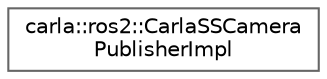 digraph "类继承关系图"
{
 // INTERACTIVE_SVG=YES
 // LATEX_PDF_SIZE
  bgcolor="transparent";
  edge [fontname=Helvetica,fontsize=10,labelfontname=Helvetica,labelfontsize=10];
  node [fontname=Helvetica,fontsize=10,shape=box,height=0.2,width=0.4];
  rankdir="LR";
  Node0 [id="Node000000",label="carla::ros2::CarlaSSCamera\lPublisherImpl",height=0.2,width=0.4,color="grey40", fillcolor="white", style="filled",URL="$db/d38/structcarla_1_1ros2_1_1CarlaSSCameraPublisherImpl.html",tooltip=" "];
}
